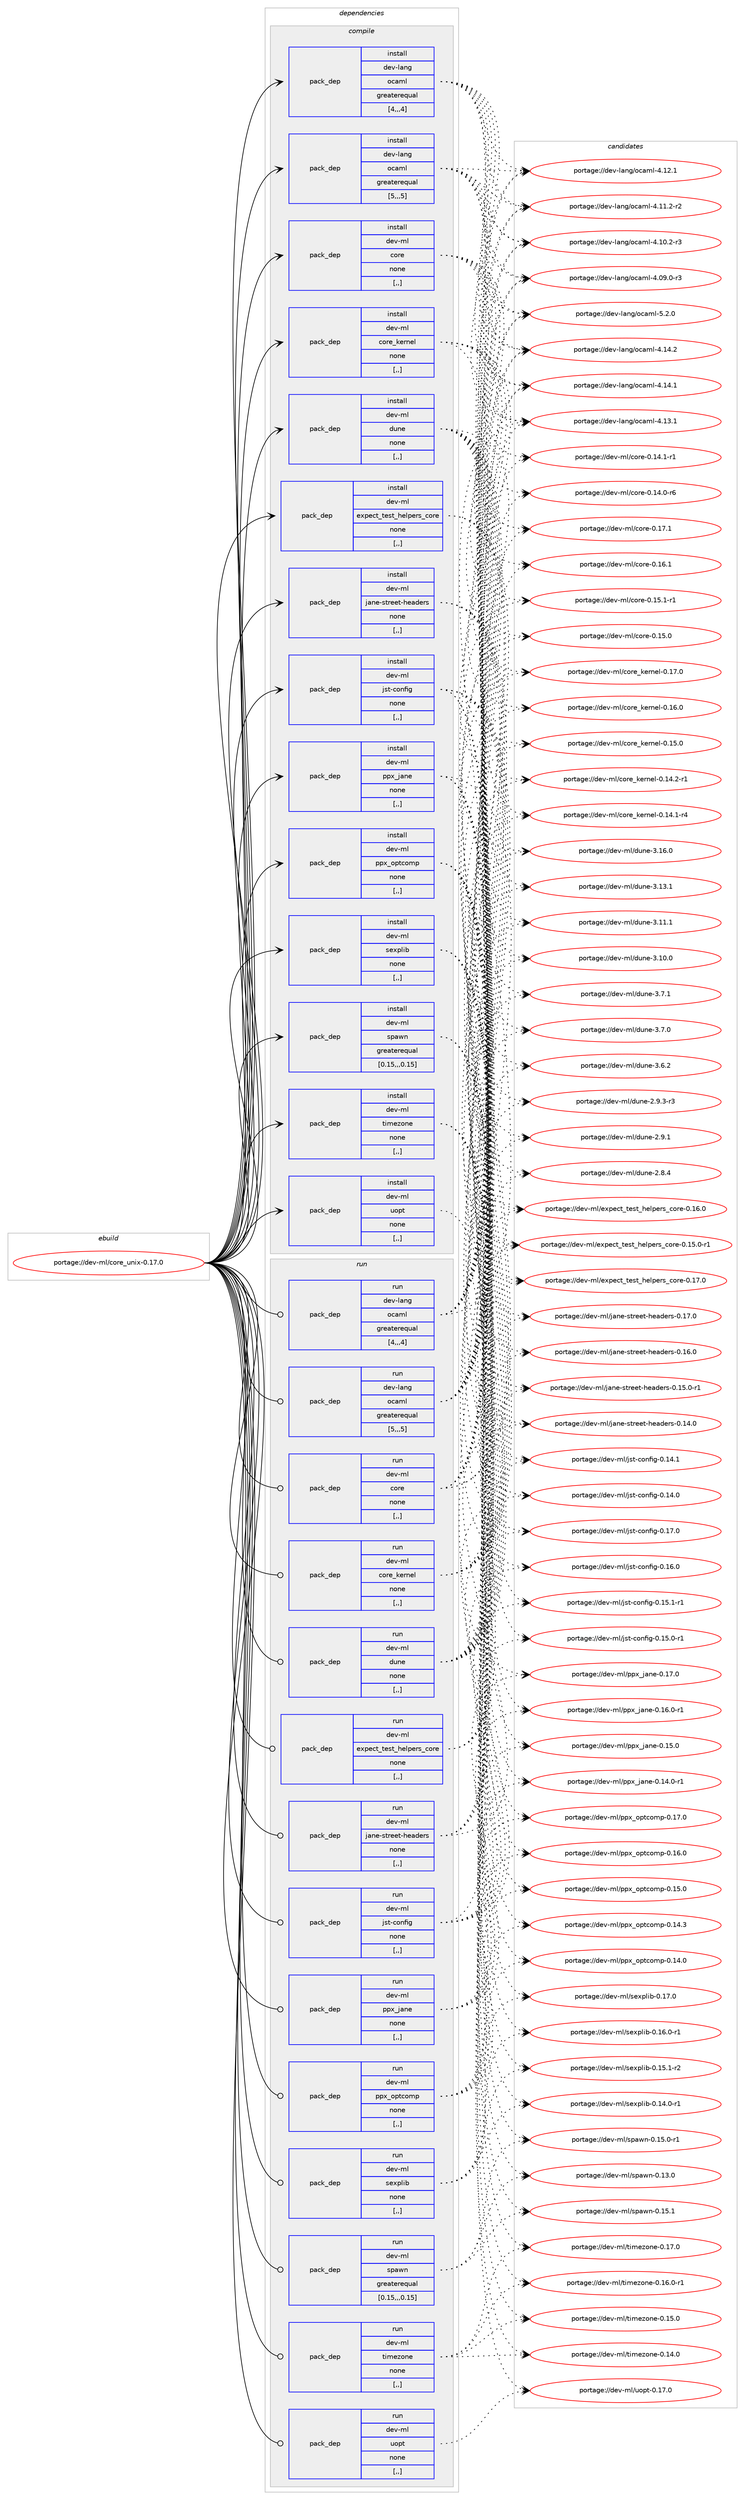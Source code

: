 digraph prolog {

# *************
# Graph options
# *************

newrank=true;
concentrate=true;
compound=true;
graph [rankdir=LR,fontname=Helvetica,fontsize=10,ranksep=1.5];#, ranksep=2.5, nodesep=0.2];
edge  [arrowhead=vee];
node  [fontname=Helvetica,fontsize=10];

# **********
# The ebuild
# **********

subgraph cluster_leftcol {
color=gray;
rank=same;
label=<<i>ebuild</i>>;
id [label="portage://dev-ml/core_unix-0.17.0", color=red, width=4, href="../dev-ml/core_unix-0.17.0.svg"];
}

# ****************
# The dependencies
# ****************

subgraph cluster_midcol {
color=gray;
label=<<i>dependencies</i>>;
subgraph cluster_compile {
fillcolor="#eeeeee";
style=filled;
label=<<i>compile</i>>;
subgraph pack87058 {
dependency117223 [label=<<TABLE BORDER="0" CELLBORDER="1" CELLSPACING="0" CELLPADDING="4" WIDTH="220"><TR><TD ROWSPAN="6" CELLPADDING="30">pack_dep</TD></TR><TR><TD WIDTH="110">install</TD></TR><TR><TD>dev-lang</TD></TR><TR><TD>ocaml</TD></TR><TR><TD>greaterequal</TD></TR><TR><TD>[4,,,4]</TD></TR></TABLE>>, shape=none, color=blue];
}
id:e -> dependency117223:w [weight=20,style="solid",arrowhead="vee"];
subgraph pack87059 {
dependency117224 [label=<<TABLE BORDER="0" CELLBORDER="1" CELLSPACING="0" CELLPADDING="4" WIDTH="220"><TR><TD ROWSPAN="6" CELLPADDING="30">pack_dep</TD></TR><TR><TD WIDTH="110">install</TD></TR><TR><TD>dev-lang</TD></TR><TR><TD>ocaml</TD></TR><TR><TD>greaterequal</TD></TR><TR><TD>[5,,,5]</TD></TR></TABLE>>, shape=none, color=blue];
}
id:e -> dependency117224:w [weight=20,style="solid",arrowhead="vee"];
subgraph pack87060 {
dependency117225 [label=<<TABLE BORDER="0" CELLBORDER="1" CELLSPACING="0" CELLPADDING="4" WIDTH="220"><TR><TD ROWSPAN="6" CELLPADDING="30">pack_dep</TD></TR><TR><TD WIDTH="110">install</TD></TR><TR><TD>dev-ml</TD></TR><TR><TD>core</TD></TR><TR><TD>none</TD></TR><TR><TD>[,,]</TD></TR></TABLE>>, shape=none, color=blue];
}
id:e -> dependency117225:w [weight=20,style="solid",arrowhead="vee"];
subgraph pack87061 {
dependency117226 [label=<<TABLE BORDER="0" CELLBORDER="1" CELLSPACING="0" CELLPADDING="4" WIDTH="220"><TR><TD ROWSPAN="6" CELLPADDING="30">pack_dep</TD></TR><TR><TD WIDTH="110">install</TD></TR><TR><TD>dev-ml</TD></TR><TR><TD>core_kernel</TD></TR><TR><TD>none</TD></TR><TR><TD>[,,]</TD></TR></TABLE>>, shape=none, color=blue];
}
id:e -> dependency117226:w [weight=20,style="solid",arrowhead="vee"];
subgraph pack87062 {
dependency117227 [label=<<TABLE BORDER="0" CELLBORDER="1" CELLSPACING="0" CELLPADDING="4" WIDTH="220"><TR><TD ROWSPAN="6" CELLPADDING="30">pack_dep</TD></TR><TR><TD WIDTH="110">install</TD></TR><TR><TD>dev-ml</TD></TR><TR><TD>dune</TD></TR><TR><TD>none</TD></TR><TR><TD>[,,]</TD></TR></TABLE>>, shape=none, color=blue];
}
id:e -> dependency117227:w [weight=20,style="solid",arrowhead="vee"];
subgraph pack87063 {
dependency117228 [label=<<TABLE BORDER="0" CELLBORDER="1" CELLSPACING="0" CELLPADDING="4" WIDTH="220"><TR><TD ROWSPAN="6" CELLPADDING="30">pack_dep</TD></TR><TR><TD WIDTH="110">install</TD></TR><TR><TD>dev-ml</TD></TR><TR><TD>expect_test_helpers_core</TD></TR><TR><TD>none</TD></TR><TR><TD>[,,]</TD></TR></TABLE>>, shape=none, color=blue];
}
id:e -> dependency117228:w [weight=20,style="solid",arrowhead="vee"];
subgraph pack87064 {
dependency117229 [label=<<TABLE BORDER="0" CELLBORDER="1" CELLSPACING="0" CELLPADDING="4" WIDTH="220"><TR><TD ROWSPAN="6" CELLPADDING="30">pack_dep</TD></TR><TR><TD WIDTH="110">install</TD></TR><TR><TD>dev-ml</TD></TR><TR><TD>jane-street-headers</TD></TR><TR><TD>none</TD></TR><TR><TD>[,,]</TD></TR></TABLE>>, shape=none, color=blue];
}
id:e -> dependency117229:w [weight=20,style="solid",arrowhead="vee"];
subgraph pack87065 {
dependency117230 [label=<<TABLE BORDER="0" CELLBORDER="1" CELLSPACING="0" CELLPADDING="4" WIDTH="220"><TR><TD ROWSPAN="6" CELLPADDING="30">pack_dep</TD></TR><TR><TD WIDTH="110">install</TD></TR><TR><TD>dev-ml</TD></TR><TR><TD>jst-config</TD></TR><TR><TD>none</TD></TR><TR><TD>[,,]</TD></TR></TABLE>>, shape=none, color=blue];
}
id:e -> dependency117230:w [weight=20,style="solid",arrowhead="vee"];
subgraph pack87066 {
dependency117231 [label=<<TABLE BORDER="0" CELLBORDER="1" CELLSPACING="0" CELLPADDING="4" WIDTH="220"><TR><TD ROWSPAN="6" CELLPADDING="30">pack_dep</TD></TR><TR><TD WIDTH="110">install</TD></TR><TR><TD>dev-ml</TD></TR><TR><TD>ppx_jane</TD></TR><TR><TD>none</TD></TR><TR><TD>[,,]</TD></TR></TABLE>>, shape=none, color=blue];
}
id:e -> dependency117231:w [weight=20,style="solid",arrowhead="vee"];
subgraph pack87067 {
dependency117232 [label=<<TABLE BORDER="0" CELLBORDER="1" CELLSPACING="0" CELLPADDING="4" WIDTH="220"><TR><TD ROWSPAN="6" CELLPADDING="30">pack_dep</TD></TR><TR><TD WIDTH="110">install</TD></TR><TR><TD>dev-ml</TD></TR><TR><TD>ppx_optcomp</TD></TR><TR><TD>none</TD></TR><TR><TD>[,,]</TD></TR></TABLE>>, shape=none, color=blue];
}
id:e -> dependency117232:w [weight=20,style="solid",arrowhead="vee"];
subgraph pack87068 {
dependency117233 [label=<<TABLE BORDER="0" CELLBORDER="1" CELLSPACING="0" CELLPADDING="4" WIDTH="220"><TR><TD ROWSPAN="6" CELLPADDING="30">pack_dep</TD></TR><TR><TD WIDTH="110">install</TD></TR><TR><TD>dev-ml</TD></TR><TR><TD>sexplib</TD></TR><TR><TD>none</TD></TR><TR><TD>[,,]</TD></TR></TABLE>>, shape=none, color=blue];
}
id:e -> dependency117233:w [weight=20,style="solid",arrowhead="vee"];
subgraph pack87069 {
dependency117234 [label=<<TABLE BORDER="0" CELLBORDER="1" CELLSPACING="0" CELLPADDING="4" WIDTH="220"><TR><TD ROWSPAN="6" CELLPADDING="30">pack_dep</TD></TR><TR><TD WIDTH="110">install</TD></TR><TR><TD>dev-ml</TD></TR><TR><TD>spawn</TD></TR><TR><TD>greaterequal</TD></TR><TR><TD>[0.15,,,0.15]</TD></TR></TABLE>>, shape=none, color=blue];
}
id:e -> dependency117234:w [weight=20,style="solid",arrowhead="vee"];
subgraph pack87070 {
dependency117235 [label=<<TABLE BORDER="0" CELLBORDER="1" CELLSPACING="0" CELLPADDING="4" WIDTH="220"><TR><TD ROWSPAN="6" CELLPADDING="30">pack_dep</TD></TR><TR><TD WIDTH="110">install</TD></TR><TR><TD>dev-ml</TD></TR><TR><TD>timezone</TD></TR><TR><TD>none</TD></TR><TR><TD>[,,]</TD></TR></TABLE>>, shape=none, color=blue];
}
id:e -> dependency117235:w [weight=20,style="solid",arrowhead="vee"];
subgraph pack87071 {
dependency117236 [label=<<TABLE BORDER="0" CELLBORDER="1" CELLSPACING="0" CELLPADDING="4" WIDTH="220"><TR><TD ROWSPAN="6" CELLPADDING="30">pack_dep</TD></TR><TR><TD WIDTH="110">install</TD></TR><TR><TD>dev-ml</TD></TR><TR><TD>uopt</TD></TR><TR><TD>none</TD></TR><TR><TD>[,,]</TD></TR></TABLE>>, shape=none, color=blue];
}
id:e -> dependency117236:w [weight=20,style="solid",arrowhead="vee"];
}
subgraph cluster_compileandrun {
fillcolor="#eeeeee";
style=filled;
label=<<i>compile and run</i>>;
}
subgraph cluster_run {
fillcolor="#eeeeee";
style=filled;
label=<<i>run</i>>;
subgraph pack87072 {
dependency117237 [label=<<TABLE BORDER="0" CELLBORDER="1" CELLSPACING="0" CELLPADDING="4" WIDTH="220"><TR><TD ROWSPAN="6" CELLPADDING="30">pack_dep</TD></TR><TR><TD WIDTH="110">run</TD></TR><TR><TD>dev-lang</TD></TR><TR><TD>ocaml</TD></TR><TR><TD>greaterequal</TD></TR><TR><TD>[4,,,4]</TD></TR></TABLE>>, shape=none, color=blue];
}
id:e -> dependency117237:w [weight=20,style="solid",arrowhead="odot"];
subgraph pack87073 {
dependency117238 [label=<<TABLE BORDER="0" CELLBORDER="1" CELLSPACING="0" CELLPADDING="4" WIDTH="220"><TR><TD ROWSPAN="6" CELLPADDING="30">pack_dep</TD></TR><TR><TD WIDTH="110">run</TD></TR><TR><TD>dev-lang</TD></TR><TR><TD>ocaml</TD></TR><TR><TD>greaterequal</TD></TR><TR><TD>[5,,,5]</TD></TR></TABLE>>, shape=none, color=blue];
}
id:e -> dependency117238:w [weight=20,style="solid",arrowhead="odot"];
subgraph pack87074 {
dependency117239 [label=<<TABLE BORDER="0" CELLBORDER="1" CELLSPACING="0" CELLPADDING="4" WIDTH="220"><TR><TD ROWSPAN="6" CELLPADDING="30">pack_dep</TD></TR><TR><TD WIDTH="110">run</TD></TR><TR><TD>dev-ml</TD></TR><TR><TD>core</TD></TR><TR><TD>none</TD></TR><TR><TD>[,,]</TD></TR></TABLE>>, shape=none, color=blue];
}
id:e -> dependency117239:w [weight=20,style="solid",arrowhead="odot"];
subgraph pack87075 {
dependency117240 [label=<<TABLE BORDER="0" CELLBORDER="1" CELLSPACING="0" CELLPADDING="4" WIDTH="220"><TR><TD ROWSPAN="6" CELLPADDING="30">pack_dep</TD></TR><TR><TD WIDTH="110">run</TD></TR><TR><TD>dev-ml</TD></TR><TR><TD>core_kernel</TD></TR><TR><TD>none</TD></TR><TR><TD>[,,]</TD></TR></TABLE>>, shape=none, color=blue];
}
id:e -> dependency117240:w [weight=20,style="solid",arrowhead="odot"];
subgraph pack87076 {
dependency117241 [label=<<TABLE BORDER="0" CELLBORDER="1" CELLSPACING="0" CELLPADDING="4" WIDTH="220"><TR><TD ROWSPAN="6" CELLPADDING="30">pack_dep</TD></TR><TR><TD WIDTH="110">run</TD></TR><TR><TD>dev-ml</TD></TR><TR><TD>dune</TD></TR><TR><TD>none</TD></TR><TR><TD>[,,]</TD></TR></TABLE>>, shape=none, color=blue];
}
id:e -> dependency117241:w [weight=20,style="solid",arrowhead="odot"];
subgraph pack87077 {
dependency117242 [label=<<TABLE BORDER="0" CELLBORDER="1" CELLSPACING="0" CELLPADDING="4" WIDTH="220"><TR><TD ROWSPAN="6" CELLPADDING="30">pack_dep</TD></TR><TR><TD WIDTH="110">run</TD></TR><TR><TD>dev-ml</TD></TR><TR><TD>expect_test_helpers_core</TD></TR><TR><TD>none</TD></TR><TR><TD>[,,]</TD></TR></TABLE>>, shape=none, color=blue];
}
id:e -> dependency117242:w [weight=20,style="solid",arrowhead="odot"];
subgraph pack87078 {
dependency117243 [label=<<TABLE BORDER="0" CELLBORDER="1" CELLSPACING="0" CELLPADDING="4" WIDTH="220"><TR><TD ROWSPAN="6" CELLPADDING="30">pack_dep</TD></TR><TR><TD WIDTH="110">run</TD></TR><TR><TD>dev-ml</TD></TR><TR><TD>jane-street-headers</TD></TR><TR><TD>none</TD></TR><TR><TD>[,,]</TD></TR></TABLE>>, shape=none, color=blue];
}
id:e -> dependency117243:w [weight=20,style="solid",arrowhead="odot"];
subgraph pack87079 {
dependency117244 [label=<<TABLE BORDER="0" CELLBORDER="1" CELLSPACING="0" CELLPADDING="4" WIDTH="220"><TR><TD ROWSPAN="6" CELLPADDING="30">pack_dep</TD></TR><TR><TD WIDTH="110">run</TD></TR><TR><TD>dev-ml</TD></TR><TR><TD>jst-config</TD></TR><TR><TD>none</TD></TR><TR><TD>[,,]</TD></TR></TABLE>>, shape=none, color=blue];
}
id:e -> dependency117244:w [weight=20,style="solid",arrowhead="odot"];
subgraph pack87080 {
dependency117245 [label=<<TABLE BORDER="0" CELLBORDER="1" CELLSPACING="0" CELLPADDING="4" WIDTH="220"><TR><TD ROWSPAN="6" CELLPADDING="30">pack_dep</TD></TR><TR><TD WIDTH="110">run</TD></TR><TR><TD>dev-ml</TD></TR><TR><TD>ppx_jane</TD></TR><TR><TD>none</TD></TR><TR><TD>[,,]</TD></TR></TABLE>>, shape=none, color=blue];
}
id:e -> dependency117245:w [weight=20,style="solid",arrowhead="odot"];
subgraph pack87081 {
dependency117246 [label=<<TABLE BORDER="0" CELLBORDER="1" CELLSPACING="0" CELLPADDING="4" WIDTH="220"><TR><TD ROWSPAN="6" CELLPADDING="30">pack_dep</TD></TR><TR><TD WIDTH="110">run</TD></TR><TR><TD>dev-ml</TD></TR><TR><TD>ppx_optcomp</TD></TR><TR><TD>none</TD></TR><TR><TD>[,,]</TD></TR></TABLE>>, shape=none, color=blue];
}
id:e -> dependency117246:w [weight=20,style="solid",arrowhead="odot"];
subgraph pack87082 {
dependency117247 [label=<<TABLE BORDER="0" CELLBORDER="1" CELLSPACING="0" CELLPADDING="4" WIDTH="220"><TR><TD ROWSPAN="6" CELLPADDING="30">pack_dep</TD></TR><TR><TD WIDTH="110">run</TD></TR><TR><TD>dev-ml</TD></TR><TR><TD>sexplib</TD></TR><TR><TD>none</TD></TR><TR><TD>[,,]</TD></TR></TABLE>>, shape=none, color=blue];
}
id:e -> dependency117247:w [weight=20,style="solid",arrowhead="odot"];
subgraph pack87083 {
dependency117248 [label=<<TABLE BORDER="0" CELLBORDER="1" CELLSPACING="0" CELLPADDING="4" WIDTH="220"><TR><TD ROWSPAN="6" CELLPADDING="30">pack_dep</TD></TR><TR><TD WIDTH="110">run</TD></TR><TR><TD>dev-ml</TD></TR><TR><TD>spawn</TD></TR><TR><TD>greaterequal</TD></TR><TR><TD>[0.15,,,0.15]</TD></TR></TABLE>>, shape=none, color=blue];
}
id:e -> dependency117248:w [weight=20,style="solid",arrowhead="odot"];
subgraph pack87084 {
dependency117249 [label=<<TABLE BORDER="0" CELLBORDER="1" CELLSPACING="0" CELLPADDING="4" WIDTH="220"><TR><TD ROWSPAN="6" CELLPADDING="30">pack_dep</TD></TR><TR><TD WIDTH="110">run</TD></TR><TR><TD>dev-ml</TD></TR><TR><TD>timezone</TD></TR><TR><TD>none</TD></TR><TR><TD>[,,]</TD></TR></TABLE>>, shape=none, color=blue];
}
id:e -> dependency117249:w [weight=20,style="solid",arrowhead="odot"];
subgraph pack87085 {
dependency117250 [label=<<TABLE BORDER="0" CELLBORDER="1" CELLSPACING="0" CELLPADDING="4" WIDTH="220"><TR><TD ROWSPAN="6" CELLPADDING="30">pack_dep</TD></TR><TR><TD WIDTH="110">run</TD></TR><TR><TD>dev-ml</TD></TR><TR><TD>uopt</TD></TR><TR><TD>none</TD></TR><TR><TD>[,,]</TD></TR></TABLE>>, shape=none, color=blue];
}
id:e -> dependency117250:w [weight=20,style="solid",arrowhead="odot"];
}
}

# **************
# The candidates
# **************

subgraph cluster_choices {
rank=same;
color=gray;
label=<<i>candidates</i>>;

subgraph choice87058 {
color=black;
nodesep=1;
choice1001011184510897110103471119997109108455346504648 [label="portage://dev-lang/ocaml-5.2.0", color=red, width=4,href="../dev-lang/ocaml-5.2.0.svg"];
choice100101118451089711010347111999710910845524649524650 [label="portage://dev-lang/ocaml-4.14.2", color=red, width=4,href="../dev-lang/ocaml-4.14.2.svg"];
choice100101118451089711010347111999710910845524649524649 [label="portage://dev-lang/ocaml-4.14.1", color=red, width=4,href="../dev-lang/ocaml-4.14.1.svg"];
choice100101118451089711010347111999710910845524649514649 [label="portage://dev-lang/ocaml-4.13.1", color=red, width=4,href="../dev-lang/ocaml-4.13.1.svg"];
choice100101118451089711010347111999710910845524649504649 [label="portage://dev-lang/ocaml-4.12.1", color=red, width=4,href="../dev-lang/ocaml-4.12.1.svg"];
choice1001011184510897110103471119997109108455246494946504511450 [label="portage://dev-lang/ocaml-4.11.2-r2", color=red, width=4,href="../dev-lang/ocaml-4.11.2-r2.svg"];
choice1001011184510897110103471119997109108455246494846504511451 [label="portage://dev-lang/ocaml-4.10.2-r3", color=red, width=4,href="../dev-lang/ocaml-4.10.2-r3.svg"];
choice1001011184510897110103471119997109108455246485746484511451 [label="portage://dev-lang/ocaml-4.09.0-r3", color=red, width=4,href="../dev-lang/ocaml-4.09.0-r3.svg"];
dependency117223:e -> choice1001011184510897110103471119997109108455346504648:w [style=dotted,weight="100"];
dependency117223:e -> choice100101118451089711010347111999710910845524649524650:w [style=dotted,weight="100"];
dependency117223:e -> choice100101118451089711010347111999710910845524649524649:w [style=dotted,weight="100"];
dependency117223:e -> choice100101118451089711010347111999710910845524649514649:w [style=dotted,weight="100"];
dependency117223:e -> choice100101118451089711010347111999710910845524649504649:w [style=dotted,weight="100"];
dependency117223:e -> choice1001011184510897110103471119997109108455246494946504511450:w [style=dotted,weight="100"];
dependency117223:e -> choice1001011184510897110103471119997109108455246494846504511451:w [style=dotted,weight="100"];
dependency117223:e -> choice1001011184510897110103471119997109108455246485746484511451:w [style=dotted,weight="100"];
}
subgraph choice87059 {
color=black;
nodesep=1;
choice1001011184510897110103471119997109108455346504648 [label="portage://dev-lang/ocaml-5.2.0", color=red, width=4,href="../dev-lang/ocaml-5.2.0.svg"];
choice100101118451089711010347111999710910845524649524650 [label="portage://dev-lang/ocaml-4.14.2", color=red, width=4,href="../dev-lang/ocaml-4.14.2.svg"];
choice100101118451089711010347111999710910845524649524649 [label="portage://dev-lang/ocaml-4.14.1", color=red, width=4,href="../dev-lang/ocaml-4.14.1.svg"];
choice100101118451089711010347111999710910845524649514649 [label="portage://dev-lang/ocaml-4.13.1", color=red, width=4,href="../dev-lang/ocaml-4.13.1.svg"];
choice100101118451089711010347111999710910845524649504649 [label="portage://dev-lang/ocaml-4.12.1", color=red, width=4,href="../dev-lang/ocaml-4.12.1.svg"];
choice1001011184510897110103471119997109108455246494946504511450 [label="portage://dev-lang/ocaml-4.11.2-r2", color=red, width=4,href="../dev-lang/ocaml-4.11.2-r2.svg"];
choice1001011184510897110103471119997109108455246494846504511451 [label="portage://dev-lang/ocaml-4.10.2-r3", color=red, width=4,href="../dev-lang/ocaml-4.10.2-r3.svg"];
choice1001011184510897110103471119997109108455246485746484511451 [label="portage://dev-lang/ocaml-4.09.0-r3", color=red, width=4,href="../dev-lang/ocaml-4.09.0-r3.svg"];
dependency117224:e -> choice1001011184510897110103471119997109108455346504648:w [style=dotted,weight="100"];
dependency117224:e -> choice100101118451089711010347111999710910845524649524650:w [style=dotted,weight="100"];
dependency117224:e -> choice100101118451089711010347111999710910845524649524649:w [style=dotted,weight="100"];
dependency117224:e -> choice100101118451089711010347111999710910845524649514649:w [style=dotted,weight="100"];
dependency117224:e -> choice100101118451089711010347111999710910845524649504649:w [style=dotted,weight="100"];
dependency117224:e -> choice1001011184510897110103471119997109108455246494946504511450:w [style=dotted,weight="100"];
dependency117224:e -> choice1001011184510897110103471119997109108455246494846504511451:w [style=dotted,weight="100"];
dependency117224:e -> choice1001011184510897110103471119997109108455246485746484511451:w [style=dotted,weight="100"];
}
subgraph choice87060 {
color=black;
nodesep=1;
choice10010111845109108479911111410145484649554649 [label="portage://dev-ml/core-0.17.1", color=red, width=4,href="../dev-ml/core-0.17.1.svg"];
choice10010111845109108479911111410145484649544649 [label="portage://dev-ml/core-0.16.1", color=red, width=4,href="../dev-ml/core-0.16.1.svg"];
choice100101118451091084799111114101454846495346494511449 [label="portage://dev-ml/core-0.15.1-r1", color=red, width=4,href="../dev-ml/core-0.15.1-r1.svg"];
choice10010111845109108479911111410145484649534648 [label="portage://dev-ml/core-0.15.0", color=red, width=4,href="../dev-ml/core-0.15.0.svg"];
choice100101118451091084799111114101454846495246494511449 [label="portage://dev-ml/core-0.14.1-r1", color=red, width=4,href="../dev-ml/core-0.14.1-r1.svg"];
choice100101118451091084799111114101454846495246484511454 [label="portage://dev-ml/core-0.14.0-r6", color=red, width=4,href="../dev-ml/core-0.14.0-r6.svg"];
dependency117225:e -> choice10010111845109108479911111410145484649554649:w [style=dotted,weight="100"];
dependency117225:e -> choice10010111845109108479911111410145484649544649:w [style=dotted,weight="100"];
dependency117225:e -> choice100101118451091084799111114101454846495346494511449:w [style=dotted,weight="100"];
dependency117225:e -> choice10010111845109108479911111410145484649534648:w [style=dotted,weight="100"];
dependency117225:e -> choice100101118451091084799111114101454846495246494511449:w [style=dotted,weight="100"];
dependency117225:e -> choice100101118451091084799111114101454846495246484511454:w [style=dotted,weight="100"];
}
subgraph choice87061 {
color=black;
nodesep=1;
choice1001011184510910847991111141019510710111411010110845484649554648 [label="portage://dev-ml/core_kernel-0.17.0", color=red, width=4,href="../dev-ml/core_kernel-0.17.0.svg"];
choice1001011184510910847991111141019510710111411010110845484649544648 [label="portage://dev-ml/core_kernel-0.16.0", color=red, width=4,href="../dev-ml/core_kernel-0.16.0.svg"];
choice1001011184510910847991111141019510710111411010110845484649534648 [label="portage://dev-ml/core_kernel-0.15.0", color=red, width=4,href="../dev-ml/core_kernel-0.15.0.svg"];
choice10010111845109108479911111410195107101114110101108454846495246504511449 [label="portage://dev-ml/core_kernel-0.14.2-r1", color=red, width=4,href="../dev-ml/core_kernel-0.14.2-r1.svg"];
choice10010111845109108479911111410195107101114110101108454846495246494511452 [label="portage://dev-ml/core_kernel-0.14.1-r4", color=red, width=4,href="../dev-ml/core_kernel-0.14.1-r4.svg"];
dependency117226:e -> choice1001011184510910847991111141019510710111411010110845484649554648:w [style=dotted,weight="100"];
dependency117226:e -> choice1001011184510910847991111141019510710111411010110845484649544648:w [style=dotted,weight="100"];
dependency117226:e -> choice1001011184510910847991111141019510710111411010110845484649534648:w [style=dotted,weight="100"];
dependency117226:e -> choice10010111845109108479911111410195107101114110101108454846495246504511449:w [style=dotted,weight="100"];
dependency117226:e -> choice10010111845109108479911111410195107101114110101108454846495246494511452:w [style=dotted,weight="100"];
}
subgraph choice87062 {
color=black;
nodesep=1;
choice100101118451091084710011711010145514649544648 [label="portage://dev-ml/dune-3.16.0", color=red, width=4,href="../dev-ml/dune-3.16.0.svg"];
choice100101118451091084710011711010145514649514649 [label="portage://dev-ml/dune-3.13.1", color=red, width=4,href="../dev-ml/dune-3.13.1.svg"];
choice100101118451091084710011711010145514649494649 [label="portage://dev-ml/dune-3.11.1", color=red, width=4,href="../dev-ml/dune-3.11.1.svg"];
choice100101118451091084710011711010145514649484648 [label="portage://dev-ml/dune-3.10.0", color=red, width=4,href="../dev-ml/dune-3.10.0.svg"];
choice1001011184510910847100117110101455146554649 [label="portage://dev-ml/dune-3.7.1", color=red, width=4,href="../dev-ml/dune-3.7.1.svg"];
choice1001011184510910847100117110101455146554648 [label="portage://dev-ml/dune-3.7.0", color=red, width=4,href="../dev-ml/dune-3.7.0.svg"];
choice1001011184510910847100117110101455146544650 [label="portage://dev-ml/dune-3.6.2", color=red, width=4,href="../dev-ml/dune-3.6.2.svg"];
choice10010111845109108471001171101014550465746514511451 [label="portage://dev-ml/dune-2.9.3-r3", color=red, width=4,href="../dev-ml/dune-2.9.3-r3.svg"];
choice1001011184510910847100117110101455046574649 [label="portage://dev-ml/dune-2.9.1", color=red, width=4,href="../dev-ml/dune-2.9.1.svg"];
choice1001011184510910847100117110101455046564652 [label="portage://dev-ml/dune-2.8.4", color=red, width=4,href="../dev-ml/dune-2.8.4.svg"];
dependency117227:e -> choice100101118451091084710011711010145514649544648:w [style=dotted,weight="100"];
dependency117227:e -> choice100101118451091084710011711010145514649514649:w [style=dotted,weight="100"];
dependency117227:e -> choice100101118451091084710011711010145514649494649:w [style=dotted,weight="100"];
dependency117227:e -> choice100101118451091084710011711010145514649484648:w [style=dotted,weight="100"];
dependency117227:e -> choice1001011184510910847100117110101455146554649:w [style=dotted,weight="100"];
dependency117227:e -> choice1001011184510910847100117110101455146554648:w [style=dotted,weight="100"];
dependency117227:e -> choice1001011184510910847100117110101455146544650:w [style=dotted,weight="100"];
dependency117227:e -> choice10010111845109108471001171101014550465746514511451:w [style=dotted,weight="100"];
dependency117227:e -> choice1001011184510910847100117110101455046574649:w [style=dotted,weight="100"];
dependency117227:e -> choice1001011184510910847100117110101455046564652:w [style=dotted,weight="100"];
}
subgraph choice87063 {
color=black;
nodesep=1;
choice1001011184510910847101120112101991169511610111511695104101108112101114115959911111410145484649554648 [label="portage://dev-ml/expect_test_helpers_core-0.17.0", color=red, width=4,href="../dev-ml/expect_test_helpers_core-0.17.0.svg"];
choice1001011184510910847101120112101991169511610111511695104101108112101114115959911111410145484649544648 [label="portage://dev-ml/expect_test_helpers_core-0.16.0", color=red, width=4,href="../dev-ml/expect_test_helpers_core-0.16.0.svg"];
choice10010111845109108471011201121019911695116101115116951041011081121011141159599111114101454846495346484511449 [label="portage://dev-ml/expect_test_helpers_core-0.15.0-r1", color=red, width=4,href="../dev-ml/expect_test_helpers_core-0.15.0-r1.svg"];
dependency117228:e -> choice1001011184510910847101120112101991169511610111511695104101108112101114115959911111410145484649554648:w [style=dotted,weight="100"];
dependency117228:e -> choice1001011184510910847101120112101991169511610111511695104101108112101114115959911111410145484649544648:w [style=dotted,weight="100"];
dependency117228:e -> choice10010111845109108471011201121019911695116101115116951041011081121011141159599111114101454846495346484511449:w [style=dotted,weight="100"];
}
subgraph choice87064 {
color=black;
nodesep=1;
choice10010111845109108471069711010145115116114101101116451041019710010111411545484649554648 [label="portage://dev-ml/jane-street-headers-0.17.0", color=red, width=4,href="../dev-ml/jane-street-headers-0.17.0.svg"];
choice10010111845109108471069711010145115116114101101116451041019710010111411545484649544648 [label="portage://dev-ml/jane-street-headers-0.16.0", color=red, width=4,href="../dev-ml/jane-street-headers-0.16.0.svg"];
choice100101118451091084710697110101451151161141011011164510410197100101114115454846495346484511449 [label="portage://dev-ml/jane-street-headers-0.15.0-r1", color=red, width=4,href="../dev-ml/jane-street-headers-0.15.0-r1.svg"];
choice10010111845109108471069711010145115116114101101116451041019710010111411545484649524648 [label="portage://dev-ml/jane-street-headers-0.14.0", color=red, width=4,href="../dev-ml/jane-street-headers-0.14.0.svg"];
dependency117229:e -> choice10010111845109108471069711010145115116114101101116451041019710010111411545484649554648:w [style=dotted,weight="100"];
dependency117229:e -> choice10010111845109108471069711010145115116114101101116451041019710010111411545484649544648:w [style=dotted,weight="100"];
dependency117229:e -> choice100101118451091084710697110101451151161141011011164510410197100101114115454846495346484511449:w [style=dotted,weight="100"];
dependency117229:e -> choice10010111845109108471069711010145115116114101101116451041019710010111411545484649524648:w [style=dotted,weight="100"];
}
subgraph choice87065 {
color=black;
nodesep=1;
choice1001011184510910847106115116459911111010210510345484649554648 [label="portage://dev-ml/jst-config-0.17.0", color=red, width=4,href="../dev-ml/jst-config-0.17.0.svg"];
choice1001011184510910847106115116459911111010210510345484649544648 [label="portage://dev-ml/jst-config-0.16.0", color=red, width=4,href="../dev-ml/jst-config-0.16.0.svg"];
choice10010111845109108471061151164599111110102105103454846495346494511449 [label="portage://dev-ml/jst-config-0.15.1-r1", color=red, width=4,href="../dev-ml/jst-config-0.15.1-r1.svg"];
choice10010111845109108471061151164599111110102105103454846495346484511449 [label="portage://dev-ml/jst-config-0.15.0-r1", color=red, width=4,href="../dev-ml/jst-config-0.15.0-r1.svg"];
choice1001011184510910847106115116459911111010210510345484649524649 [label="portage://dev-ml/jst-config-0.14.1", color=red, width=4,href="../dev-ml/jst-config-0.14.1.svg"];
choice1001011184510910847106115116459911111010210510345484649524648 [label="portage://dev-ml/jst-config-0.14.0", color=red, width=4,href="../dev-ml/jst-config-0.14.0.svg"];
dependency117230:e -> choice1001011184510910847106115116459911111010210510345484649554648:w [style=dotted,weight="100"];
dependency117230:e -> choice1001011184510910847106115116459911111010210510345484649544648:w [style=dotted,weight="100"];
dependency117230:e -> choice10010111845109108471061151164599111110102105103454846495346494511449:w [style=dotted,weight="100"];
dependency117230:e -> choice10010111845109108471061151164599111110102105103454846495346484511449:w [style=dotted,weight="100"];
dependency117230:e -> choice1001011184510910847106115116459911111010210510345484649524649:w [style=dotted,weight="100"];
dependency117230:e -> choice1001011184510910847106115116459911111010210510345484649524648:w [style=dotted,weight="100"];
}
subgraph choice87066 {
color=black;
nodesep=1;
choice1001011184510910847112112120951069711010145484649554648 [label="portage://dev-ml/ppx_jane-0.17.0", color=red, width=4,href="../dev-ml/ppx_jane-0.17.0.svg"];
choice10010111845109108471121121209510697110101454846495446484511449 [label="portage://dev-ml/ppx_jane-0.16.0-r1", color=red, width=4,href="../dev-ml/ppx_jane-0.16.0-r1.svg"];
choice1001011184510910847112112120951069711010145484649534648 [label="portage://dev-ml/ppx_jane-0.15.0", color=red, width=4,href="../dev-ml/ppx_jane-0.15.0.svg"];
choice10010111845109108471121121209510697110101454846495246484511449 [label="portage://dev-ml/ppx_jane-0.14.0-r1", color=red, width=4,href="../dev-ml/ppx_jane-0.14.0-r1.svg"];
dependency117231:e -> choice1001011184510910847112112120951069711010145484649554648:w [style=dotted,weight="100"];
dependency117231:e -> choice10010111845109108471121121209510697110101454846495446484511449:w [style=dotted,weight="100"];
dependency117231:e -> choice1001011184510910847112112120951069711010145484649534648:w [style=dotted,weight="100"];
dependency117231:e -> choice10010111845109108471121121209510697110101454846495246484511449:w [style=dotted,weight="100"];
}
subgraph choice87067 {
color=black;
nodesep=1;
choice1001011184510910847112112120951111121169911110911245484649554648 [label="portage://dev-ml/ppx_optcomp-0.17.0", color=red, width=4,href="../dev-ml/ppx_optcomp-0.17.0.svg"];
choice1001011184510910847112112120951111121169911110911245484649544648 [label="portage://dev-ml/ppx_optcomp-0.16.0", color=red, width=4,href="../dev-ml/ppx_optcomp-0.16.0.svg"];
choice1001011184510910847112112120951111121169911110911245484649534648 [label="portage://dev-ml/ppx_optcomp-0.15.0", color=red, width=4,href="../dev-ml/ppx_optcomp-0.15.0.svg"];
choice1001011184510910847112112120951111121169911110911245484649524651 [label="portage://dev-ml/ppx_optcomp-0.14.3", color=red, width=4,href="../dev-ml/ppx_optcomp-0.14.3.svg"];
choice1001011184510910847112112120951111121169911110911245484649524648 [label="portage://dev-ml/ppx_optcomp-0.14.0", color=red, width=4,href="../dev-ml/ppx_optcomp-0.14.0.svg"];
dependency117232:e -> choice1001011184510910847112112120951111121169911110911245484649554648:w [style=dotted,weight="100"];
dependency117232:e -> choice1001011184510910847112112120951111121169911110911245484649544648:w [style=dotted,weight="100"];
dependency117232:e -> choice1001011184510910847112112120951111121169911110911245484649534648:w [style=dotted,weight="100"];
dependency117232:e -> choice1001011184510910847112112120951111121169911110911245484649524651:w [style=dotted,weight="100"];
dependency117232:e -> choice1001011184510910847112112120951111121169911110911245484649524648:w [style=dotted,weight="100"];
}
subgraph choice87068 {
color=black;
nodesep=1;
choice10010111845109108471151011201121081059845484649554648 [label="portage://dev-ml/sexplib-0.17.0", color=red, width=4,href="../dev-ml/sexplib-0.17.0.svg"];
choice100101118451091084711510112011210810598454846495446484511449 [label="portage://dev-ml/sexplib-0.16.0-r1", color=red, width=4,href="../dev-ml/sexplib-0.16.0-r1.svg"];
choice100101118451091084711510112011210810598454846495346494511450 [label="portage://dev-ml/sexplib-0.15.1-r2", color=red, width=4,href="../dev-ml/sexplib-0.15.1-r2.svg"];
choice100101118451091084711510112011210810598454846495246484511449 [label="portage://dev-ml/sexplib-0.14.0-r1", color=red, width=4,href="../dev-ml/sexplib-0.14.0-r1.svg"];
dependency117233:e -> choice10010111845109108471151011201121081059845484649554648:w [style=dotted,weight="100"];
dependency117233:e -> choice100101118451091084711510112011210810598454846495446484511449:w [style=dotted,weight="100"];
dependency117233:e -> choice100101118451091084711510112011210810598454846495346494511450:w [style=dotted,weight="100"];
dependency117233:e -> choice100101118451091084711510112011210810598454846495246484511449:w [style=dotted,weight="100"];
}
subgraph choice87069 {
color=black;
nodesep=1;
choice10010111845109108471151129711911045484649534649 [label="portage://dev-ml/spawn-0.15.1", color=red, width=4,href="../dev-ml/spawn-0.15.1.svg"];
choice100101118451091084711511297119110454846495346484511449 [label="portage://dev-ml/spawn-0.15.0-r1", color=red, width=4,href="../dev-ml/spawn-0.15.0-r1.svg"];
choice10010111845109108471151129711911045484649514648 [label="portage://dev-ml/spawn-0.13.0", color=red, width=4,href="../dev-ml/spawn-0.13.0.svg"];
dependency117234:e -> choice10010111845109108471151129711911045484649534649:w [style=dotted,weight="100"];
dependency117234:e -> choice100101118451091084711511297119110454846495346484511449:w [style=dotted,weight="100"];
dependency117234:e -> choice10010111845109108471151129711911045484649514648:w [style=dotted,weight="100"];
}
subgraph choice87070 {
color=black;
nodesep=1;
choice100101118451091084711610510910112211111010145484649554648 [label="portage://dev-ml/timezone-0.17.0", color=red, width=4,href="../dev-ml/timezone-0.17.0.svg"];
choice1001011184510910847116105109101122111110101454846495446484511449 [label="portage://dev-ml/timezone-0.16.0-r1", color=red, width=4,href="../dev-ml/timezone-0.16.0-r1.svg"];
choice100101118451091084711610510910112211111010145484649534648 [label="portage://dev-ml/timezone-0.15.0", color=red, width=4,href="../dev-ml/timezone-0.15.0.svg"];
choice100101118451091084711610510910112211111010145484649524648 [label="portage://dev-ml/timezone-0.14.0", color=red, width=4,href="../dev-ml/timezone-0.14.0.svg"];
dependency117235:e -> choice100101118451091084711610510910112211111010145484649554648:w [style=dotted,weight="100"];
dependency117235:e -> choice1001011184510910847116105109101122111110101454846495446484511449:w [style=dotted,weight="100"];
dependency117235:e -> choice100101118451091084711610510910112211111010145484649534648:w [style=dotted,weight="100"];
dependency117235:e -> choice100101118451091084711610510910112211111010145484649524648:w [style=dotted,weight="100"];
}
subgraph choice87071 {
color=black;
nodesep=1;
choice100101118451091084711711111211645484649554648 [label="portage://dev-ml/uopt-0.17.0", color=red, width=4,href="../dev-ml/uopt-0.17.0.svg"];
dependency117236:e -> choice100101118451091084711711111211645484649554648:w [style=dotted,weight="100"];
}
subgraph choice87072 {
color=black;
nodesep=1;
choice1001011184510897110103471119997109108455346504648 [label="portage://dev-lang/ocaml-5.2.0", color=red, width=4,href="../dev-lang/ocaml-5.2.0.svg"];
choice100101118451089711010347111999710910845524649524650 [label="portage://dev-lang/ocaml-4.14.2", color=red, width=4,href="../dev-lang/ocaml-4.14.2.svg"];
choice100101118451089711010347111999710910845524649524649 [label="portage://dev-lang/ocaml-4.14.1", color=red, width=4,href="../dev-lang/ocaml-4.14.1.svg"];
choice100101118451089711010347111999710910845524649514649 [label="portage://dev-lang/ocaml-4.13.1", color=red, width=4,href="../dev-lang/ocaml-4.13.1.svg"];
choice100101118451089711010347111999710910845524649504649 [label="portage://dev-lang/ocaml-4.12.1", color=red, width=4,href="../dev-lang/ocaml-4.12.1.svg"];
choice1001011184510897110103471119997109108455246494946504511450 [label="portage://dev-lang/ocaml-4.11.2-r2", color=red, width=4,href="../dev-lang/ocaml-4.11.2-r2.svg"];
choice1001011184510897110103471119997109108455246494846504511451 [label="portage://dev-lang/ocaml-4.10.2-r3", color=red, width=4,href="../dev-lang/ocaml-4.10.2-r3.svg"];
choice1001011184510897110103471119997109108455246485746484511451 [label="portage://dev-lang/ocaml-4.09.0-r3", color=red, width=4,href="../dev-lang/ocaml-4.09.0-r3.svg"];
dependency117237:e -> choice1001011184510897110103471119997109108455346504648:w [style=dotted,weight="100"];
dependency117237:e -> choice100101118451089711010347111999710910845524649524650:w [style=dotted,weight="100"];
dependency117237:e -> choice100101118451089711010347111999710910845524649524649:w [style=dotted,weight="100"];
dependency117237:e -> choice100101118451089711010347111999710910845524649514649:w [style=dotted,weight="100"];
dependency117237:e -> choice100101118451089711010347111999710910845524649504649:w [style=dotted,weight="100"];
dependency117237:e -> choice1001011184510897110103471119997109108455246494946504511450:w [style=dotted,weight="100"];
dependency117237:e -> choice1001011184510897110103471119997109108455246494846504511451:w [style=dotted,weight="100"];
dependency117237:e -> choice1001011184510897110103471119997109108455246485746484511451:w [style=dotted,weight="100"];
}
subgraph choice87073 {
color=black;
nodesep=1;
choice1001011184510897110103471119997109108455346504648 [label="portage://dev-lang/ocaml-5.2.0", color=red, width=4,href="../dev-lang/ocaml-5.2.0.svg"];
choice100101118451089711010347111999710910845524649524650 [label="portage://dev-lang/ocaml-4.14.2", color=red, width=4,href="../dev-lang/ocaml-4.14.2.svg"];
choice100101118451089711010347111999710910845524649524649 [label="portage://dev-lang/ocaml-4.14.1", color=red, width=4,href="../dev-lang/ocaml-4.14.1.svg"];
choice100101118451089711010347111999710910845524649514649 [label="portage://dev-lang/ocaml-4.13.1", color=red, width=4,href="../dev-lang/ocaml-4.13.1.svg"];
choice100101118451089711010347111999710910845524649504649 [label="portage://dev-lang/ocaml-4.12.1", color=red, width=4,href="../dev-lang/ocaml-4.12.1.svg"];
choice1001011184510897110103471119997109108455246494946504511450 [label="portage://dev-lang/ocaml-4.11.2-r2", color=red, width=4,href="../dev-lang/ocaml-4.11.2-r2.svg"];
choice1001011184510897110103471119997109108455246494846504511451 [label="portage://dev-lang/ocaml-4.10.2-r3", color=red, width=4,href="../dev-lang/ocaml-4.10.2-r3.svg"];
choice1001011184510897110103471119997109108455246485746484511451 [label="portage://dev-lang/ocaml-4.09.0-r3", color=red, width=4,href="../dev-lang/ocaml-4.09.0-r3.svg"];
dependency117238:e -> choice1001011184510897110103471119997109108455346504648:w [style=dotted,weight="100"];
dependency117238:e -> choice100101118451089711010347111999710910845524649524650:w [style=dotted,weight="100"];
dependency117238:e -> choice100101118451089711010347111999710910845524649524649:w [style=dotted,weight="100"];
dependency117238:e -> choice100101118451089711010347111999710910845524649514649:w [style=dotted,weight="100"];
dependency117238:e -> choice100101118451089711010347111999710910845524649504649:w [style=dotted,weight="100"];
dependency117238:e -> choice1001011184510897110103471119997109108455246494946504511450:w [style=dotted,weight="100"];
dependency117238:e -> choice1001011184510897110103471119997109108455246494846504511451:w [style=dotted,weight="100"];
dependency117238:e -> choice1001011184510897110103471119997109108455246485746484511451:w [style=dotted,weight="100"];
}
subgraph choice87074 {
color=black;
nodesep=1;
choice10010111845109108479911111410145484649554649 [label="portage://dev-ml/core-0.17.1", color=red, width=4,href="../dev-ml/core-0.17.1.svg"];
choice10010111845109108479911111410145484649544649 [label="portage://dev-ml/core-0.16.1", color=red, width=4,href="../dev-ml/core-0.16.1.svg"];
choice100101118451091084799111114101454846495346494511449 [label="portage://dev-ml/core-0.15.1-r1", color=red, width=4,href="../dev-ml/core-0.15.1-r1.svg"];
choice10010111845109108479911111410145484649534648 [label="portage://dev-ml/core-0.15.0", color=red, width=4,href="../dev-ml/core-0.15.0.svg"];
choice100101118451091084799111114101454846495246494511449 [label="portage://dev-ml/core-0.14.1-r1", color=red, width=4,href="../dev-ml/core-0.14.1-r1.svg"];
choice100101118451091084799111114101454846495246484511454 [label="portage://dev-ml/core-0.14.0-r6", color=red, width=4,href="../dev-ml/core-0.14.0-r6.svg"];
dependency117239:e -> choice10010111845109108479911111410145484649554649:w [style=dotted,weight="100"];
dependency117239:e -> choice10010111845109108479911111410145484649544649:w [style=dotted,weight="100"];
dependency117239:e -> choice100101118451091084799111114101454846495346494511449:w [style=dotted,weight="100"];
dependency117239:e -> choice10010111845109108479911111410145484649534648:w [style=dotted,weight="100"];
dependency117239:e -> choice100101118451091084799111114101454846495246494511449:w [style=dotted,weight="100"];
dependency117239:e -> choice100101118451091084799111114101454846495246484511454:w [style=dotted,weight="100"];
}
subgraph choice87075 {
color=black;
nodesep=1;
choice1001011184510910847991111141019510710111411010110845484649554648 [label="portage://dev-ml/core_kernel-0.17.0", color=red, width=4,href="../dev-ml/core_kernel-0.17.0.svg"];
choice1001011184510910847991111141019510710111411010110845484649544648 [label="portage://dev-ml/core_kernel-0.16.0", color=red, width=4,href="../dev-ml/core_kernel-0.16.0.svg"];
choice1001011184510910847991111141019510710111411010110845484649534648 [label="portage://dev-ml/core_kernel-0.15.0", color=red, width=4,href="../dev-ml/core_kernel-0.15.0.svg"];
choice10010111845109108479911111410195107101114110101108454846495246504511449 [label="portage://dev-ml/core_kernel-0.14.2-r1", color=red, width=4,href="../dev-ml/core_kernel-0.14.2-r1.svg"];
choice10010111845109108479911111410195107101114110101108454846495246494511452 [label="portage://dev-ml/core_kernel-0.14.1-r4", color=red, width=4,href="../dev-ml/core_kernel-0.14.1-r4.svg"];
dependency117240:e -> choice1001011184510910847991111141019510710111411010110845484649554648:w [style=dotted,weight="100"];
dependency117240:e -> choice1001011184510910847991111141019510710111411010110845484649544648:w [style=dotted,weight="100"];
dependency117240:e -> choice1001011184510910847991111141019510710111411010110845484649534648:w [style=dotted,weight="100"];
dependency117240:e -> choice10010111845109108479911111410195107101114110101108454846495246504511449:w [style=dotted,weight="100"];
dependency117240:e -> choice10010111845109108479911111410195107101114110101108454846495246494511452:w [style=dotted,weight="100"];
}
subgraph choice87076 {
color=black;
nodesep=1;
choice100101118451091084710011711010145514649544648 [label="portage://dev-ml/dune-3.16.0", color=red, width=4,href="../dev-ml/dune-3.16.0.svg"];
choice100101118451091084710011711010145514649514649 [label="portage://dev-ml/dune-3.13.1", color=red, width=4,href="../dev-ml/dune-3.13.1.svg"];
choice100101118451091084710011711010145514649494649 [label="portage://dev-ml/dune-3.11.1", color=red, width=4,href="../dev-ml/dune-3.11.1.svg"];
choice100101118451091084710011711010145514649484648 [label="portage://dev-ml/dune-3.10.0", color=red, width=4,href="../dev-ml/dune-3.10.0.svg"];
choice1001011184510910847100117110101455146554649 [label="portage://dev-ml/dune-3.7.1", color=red, width=4,href="../dev-ml/dune-3.7.1.svg"];
choice1001011184510910847100117110101455146554648 [label="portage://dev-ml/dune-3.7.0", color=red, width=4,href="../dev-ml/dune-3.7.0.svg"];
choice1001011184510910847100117110101455146544650 [label="portage://dev-ml/dune-3.6.2", color=red, width=4,href="../dev-ml/dune-3.6.2.svg"];
choice10010111845109108471001171101014550465746514511451 [label="portage://dev-ml/dune-2.9.3-r3", color=red, width=4,href="../dev-ml/dune-2.9.3-r3.svg"];
choice1001011184510910847100117110101455046574649 [label="portage://dev-ml/dune-2.9.1", color=red, width=4,href="../dev-ml/dune-2.9.1.svg"];
choice1001011184510910847100117110101455046564652 [label="portage://dev-ml/dune-2.8.4", color=red, width=4,href="../dev-ml/dune-2.8.4.svg"];
dependency117241:e -> choice100101118451091084710011711010145514649544648:w [style=dotted,weight="100"];
dependency117241:e -> choice100101118451091084710011711010145514649514649:w [style=dotted,weight="100"];
dependency117241:e -> choice100101118451091084710011711010145514649494649:w [style=dotted,weight="100"];
dependency117241:e -> choice100101118451091084710011711010145514649484648:w [style=dotted,weight="100"];
dependency117241:e -> choice1001011184510910847100117110101455146554649:w [style=dotted,weight="100"];
dependency117241:e -> choice1001011184510910847100117110101455146554648:w [style=dotted,weight="100"];
dependency117241:e -> choice1001011184510910847100117110101455146544650:w [style=dotted,weight="100"];
dependency117241:e -> choice10010111845109108471001171101014550465746514511451:w [style=dotted,weight="100"];
dependency117241:e -> choice1001011184510910847100117110101455046574649:w [style=dotted,weight="100"];
dependency117241:e -> choice1001011184510910847100117110101455046564652:w [style=dotted,weight="100"];
}
subgraph choice87077 {
color=black;
nodesep=1;
choice1001011184510910847101120112101991169511610111511695104101108112101114115959911111410145484649554648 [label="portage://dev-ml/expect_test_helpers_core-0.17.0", color=red, width=4,href="../dev-ml/expect_test_helpers_core-0.17.0.svg"];
choice1001011184510910847101120112101991169511610111511695104101108112101114115959911111410145484649544648 [label="portage://dev-ml/expect_test_helpers_core-0.16.0", color=red, width=4,href="../dev-ml/expect_test_helpers_core-0.16.0.svg"];
choice10010111845109108471011201121019911695116101115116951041011081121011141159599111114101454846495346484511449 [label="portage://dev-ml/expect_test_helpers_core-0.15.0-r1", color=red, width=4,href="../dev-ml/expect_test_helpers_core-0.15.0-r1.svg"];
dependency117242:e -> choice1001011184510910847101120112101991169511610111511695104101108112101114115959911111410145484649554648:w [style=dotted,weight="100"];
dependency117242:e -> choice1001011184510910847101120112101991169511610111511695104101108112101114115959911111410145484649544648:w [style=dotted,weight="100"];
dependency117242:e -> choice10010111845109108471011201121019911695116101115116951041011081121011141159599111114101454846495346484511449:w [style=dotted,weight="100"];
}
subgraph choice87078 {
color=black;
nodesep=1;
choice10010111845109108471069711010145115116114101101116451041019710010111411545484649554648 [label="portage://dev-ml/jane-street-headers-0.17.0", color=red, width=4,href="../dev-ml/jane-street-headers-0.17.0.svg"];
choice10010111845109108471069711010145115116114101101116451041019710010111411545484649544648 [label="portage://dev-ml/jane-street-headers-0.16.0", color=red, width=4,href="../dev-ml/jane-street-headers-0.16.0.svg"];
choice100101118451091084710697110101451151161141011011164510410197100101114115454846495346484511449 [label="portage://dev-ml/jane-street-headers-0.15.0-r1", color=red, width=4,href="../dev-ml/jane-street-headers-0.15.0-r1.svg"];
choice10010111845109108471069711010145115116114101101116451041019710010111411545484649524648 [label="portage://dev-ml/jane-street-headers-0.14.0", color=red, width=4,href="../dev-ml/jane-street-headers-0.14.0.svg"];
dependency117243:e -> choice10010111845109108471069711010145115116114101101116451041019710010111411545484649554648:w [style=dotted,weight="100"];
dependency117243:e -> choice10010111845109108471069711010145115116114101101116451041019710010111411545484649544648:w [style=dotted,weight="100"];
dependency117243:e -> choice100101118451091084710697110101451151161141011011164510410197100101114115454846495346484511449:w [style=dotted,weight="100"];
dependency117243:e -> choice10010111845109108471069711010145115116114101101116451041019710010111411545484649524648:w [style=dotted,weight="100"];
}
subgraph choice87079 {
color=black;
nodesep=1;
choice1001011184510910847106115116459911111010210510345484649554648 [label="portage://dev-ml/jst-config-0.17.0", color=red, width=4,href="../dev-ml/jst-config-0.17.0.svg"];
choice1001011184510910847106115116459911111010210510345484649544648 [label="portage://dev-ml/jst-config-0.16.0", color=red, width=4,href="../dev-ml/jst-config-0.16.0.svg"];
choice10010111845109108471061151164599111110102105103454846495346494511449 [label="portage://dev-ml/jst-config-0.15.1-r1", color=red, width=4,href="../dev-ml/jst-config-0.15.1-r1.svg"];
choice10010111845109108471061151164599111110102105103454846495346484511449 [label="portage://dev-ml/jst-config-0.15.0-r1", color=red, width=4,href="../dev-ml/jst-config-0.15.0-r1.svg"];
choice1001011184510910847106115116459911111010210510345484649524649 [label="portage://dev-ml/jst-config-0.14.1", color=red, width=4,href="../dev-ml/jst-config-0.14.1.svg"];
choice1001011184510910847106115116459911111010210510345484649524648 [label="portage://dev-ml/jst-config-0.14.0", color=red, width=4,href="../dev-ml/jst-config-0.14.0.svg"];
dependency117244:e -> choice1001011184510910847106115116459911111010210510345484649554648:w [style=dotted,weight="100"];
dependency117244:e -> choice1001011184510910847106115116459911111010210510345484649544648:w [style=dotted,weight="100"];
dependency117244:e -> choice10010111845109108471061151164599111110102105103454846495346494511449:w [style=dotted,weight="100"];
dependency117244:e -> choice10010111845109108471061151164599111110102105103454846495346484511449:w [style=dotted,weight="100"];
dependency117244:e -> choice1001011184510910847106115116459911111010210510345484649524649:w [style=dotted,weight="100"];
dependency117244:e -> choice1001011184510910847106115116459911111010210510345484649524648:w [style=dotted,weight="100"];
}
subgraph choice87080 {
color=black;
nodesep=1;
choice1001011184510910847112112120951069711010145484649554648 [label="portage://dev-ml/ppx_jane-0.17.0", color=red, width=4,href="../dev-ml/ppx_jane-0.17.0.svg"];
choice10010111845109108471121121209510697110101454846495446484511449 [label="portage://dev-ml/ppx_jane-0.16.0-r1", color=red, width=4,href="../dev-ml/ppx_jane-0.16.0-r1.svg"];
choice1001011184510910847112112120951069711010145484649534648 [label="portage://dev-ml/ppx_jane-0.15.0", color=red, width=4,href="../dev-ml/ppx_jane-0.15.0.svg"];
choice10010111845109108471121121209510697110101454846495246484511449 [label="portage://dev-ml/ppx_jane-0.14.0-r1", color=red, width=4,href="../dev-ml/ppx_jane-0.14.0-r1.svg"];
dependency117245:e -> choice1001011184510910847112112120951069711010145484649554648:w [style=dotted,weight="100"];
dependency117245:e -> choice10010111845109108471121121209510697110101454846495446484511449:w [style=dotted,weight="100"];
dependency117245:e -> choice1001011184510910847112112120951069711010145484649534648:w [style=dotted,weight="100"];
dependency117245:e -> choice10010111845109108471121121209510697110101454846495246484511449:w [style=dotted,weight="100"];
}
subgraph choice87081 {
color=black;
nodesep=1;
choice1001011184510910847112112120951111121169911110911245484649554648 [label="portage://dev-ml/ppx_optcomp-0.17.0", color=red, width=4,href="../dev-ml/ppx_optcomp-0.17.0.svg"];
choice1001011184510910847112112120951111121169911110911245484649544648 [label="portage://dev-ml/ppx_optcomp-0.16.0", color=red, width=4,href="../dev-ml/ppx_optcomp-0.16.0.svg"];
choice1001011184510910847112112120951111121169911110911245484649534648 [label="portage://dev-ml/ppx_optcomp-0.15.0", color=red, width=4,href="../dev-ml/ppx_optcomp-0.15.0.svg"];
choice1001011184510910847112112120951111121169911110911245484649524651 [label="portage://dev-ml/ppx_optcomp-0.14.3", color=red, width=4,href="../dev-ml/ppx_optcomp-0.14.3.svg"];
choice1001011184510910847112112120951111121169911110911245484649524648 [label="portage://dev-ml/ppx_optcomp-0.14.0", color=red, width=4,href="../dev-ml/ppx_optcomp-0.14.0.svg"];
dependency117246:e -> choice1001011184510910847112112120951111121169911110911245484649554648:w [style=dotted,weight="100"];
dependency117246:e -> choice1001011184510910847112112120951111121169911110911245484649544648:w [style=dotted,weight="100"];
dependency117246:e -> choice1001011184510910847112112120951111121169911110911245484649534648:w [style=dotted,weight="100"];
dependency117246:e -> choice1001011184510910847112112120951111121169911110911245484649524651:w [style=dotted,weight="100"];
dependency117246:e -> choice1001011184510910847112112120951111121169911110911245484649524648:w [style=dotted,weight="100"];
}
subgraph choice87082 {
color=black;
nodesep=1;
choice10010111845109108471151011201121081059845484649554648 [label="portage://dev-ml/sexplib-0.17.0", color=red, width=4,href="../dev-ml/sexplib-0.17.0.svg"];
choice100101118451091084711510112011210810598454846495446484511449 [label="portage://dev-ml/sexplib-0.16.0-r1", color=red, width=4,href="../dev-ml/sexplib-0.16.0-r1.svg"];
choice100101118451091084711510112011210810598454846495346494511450 [label="portage://dev-ml/sexplib-0.15.1-r2", color=red, width=4,href="../dev-ml/sexplib-0.15.1-r2.svg"];
choice100101118451091084711510112011210810598454846495246484511449 [label="portage://dev-ml/sexplib-0.14.0-r1", color=red, width=4,href="../dev-ml/sexplib-0.14.0-r1.svg"];
dependency117247:e -> choice10010111845109108471151011201121081059845484649554648:w [style=dotted,weight="100"];
dependency117247:e -> choice100101118451091084711510112011210810598454846495446484511449:w [style=dotted,weight="100"];
dependency117247:e -> choice100101118451091084711510112011210810598454846495346494511450:w [style=dotted,weight="100"];
dependency117247:e -> choice100101118451091084711510112011210810598454846495246484511449:w [style=dotted,weight="100"];
}
subgraph choice87083 {
color=black;
nodesep=1;
choice10010111845109108471151129711911045484649534649 [label="portage://dev-ml/spawn-0.15.1", color=red, width=4,href="../dev-ml/spawn-0.15.1.svg"];
choice100101118451091084711511297119110454846495346484511449 [label="portage://dev-ml/spawn-0.15.0-r1", color=red, width=4,href="../dev-ml/spawn-0.15.0-r1.svg"];
choice10010111845109108471151129711911045484649514648 [label="portage://dev-ml/spawn-0.13.0", color=red, width=4,href="../dev-ml/spawn-0.13.0.svg"];
dependency117248:e -> choice10010111845109108471151129711911045484649534649:w [style=dotted,weight="100"];
dependency117248:e -> choice100101118451091084711511297119110454846495346484511449:w [style=dotted,weight="100"];
dependency117248:e -> choice10010111845109108471151129711911045484649514648:w [style=dotted,weight="100"];
}
subgraph choice87084 {
color=black;
nodesep=1;
choice100101118451091084711610510910112211111010145484649554648 [label="portage://dev-ml/timezone-0.17.0", color=red, width=4,href="../dev-ml/timezone-0.17.0.svg"];
choice1001011184510910847116105109101122111110101454846495446484511449 [label="portage://dev-ml/timezone-0.16.0-r1", color=red, width=4,href="../dev-ml/timezone-0.16.0-r1.svg"];
choice100101118451091084711610510910112211111010145484649534648 [label="portage://dev-ml/timezone-0.15.0", color=red, width=4,href="../dev-ml/timezone-0.15.0.svg"];
choice100101118451091084711610510910112211111010145484649524648 [label="portage://dev-ml/timezone-0.14.0", color=red, width=4,href="../dev-ml/timezone-0.14.0.svg"];
dependency117249:e -> choice100101118451091084711610510910112211111010145484649554648:w [style=dotted,weight="100"];
dependency117249:e -> choice1001011184510910847116105109101122111110101454846495446484511449:w [style=dotted,weight="100"];
dependency117249:e -> choice100101118451091084711610510910112211111010145484649534648:w [style=dotted,weight="100"];
dependency117249:e -> choice100101118451091084711610510910112211111010145484649524648:w [style=dotted,weight="100"];
}
subgraph choice87085 {
color=black;
nodesep=1;
choice100101118451091084711711111211645484649554648 [label="portage://dev-ml/uopt-0.17.0", color=red, width=4,href="../dev-ml/uopt-0.17.0.svg"];
dependency117250:e -> choice100101118451091084711711111211645484649554648:w [style=dotted,weight="100"];
}
}

}
